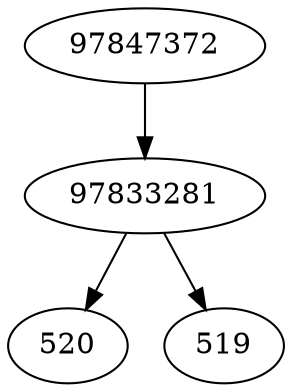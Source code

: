 strict digraph  {
520;
97833281;
97847372;
519;
97833281 -> 519;
97833281 -> 520;
97847372 -> 97833281;
}
